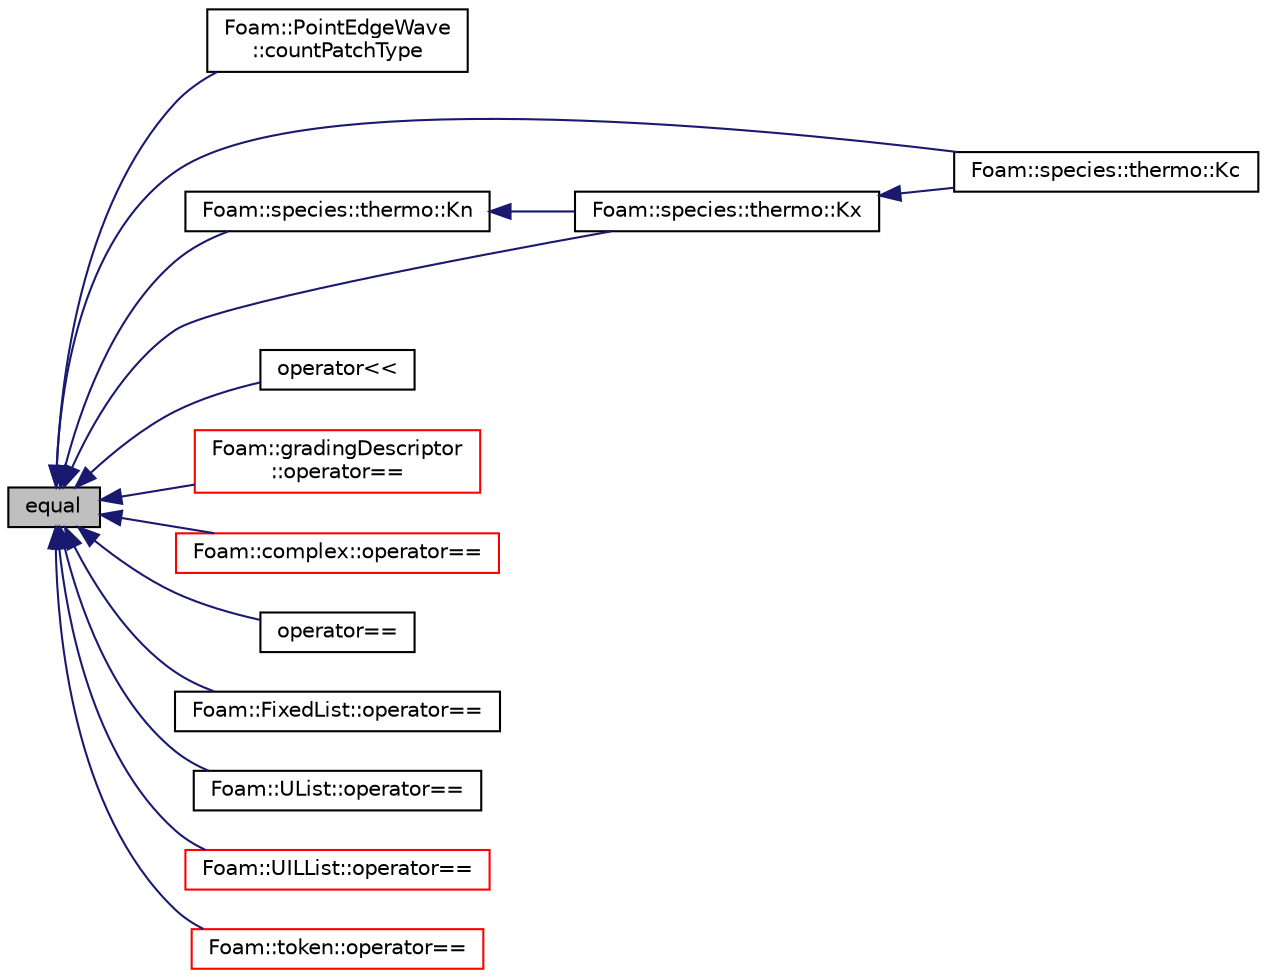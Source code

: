 digraph "equal"
{
  bgcolor="transparent";
  edge [fontname="Helvetica",fontsize="10",labelfontname="Helvetica",labelfontsize="10"];
  node [fontname="Helvetica",fontsize="10",shape=record];
  rankdir="LR";
  Node1 [label="equal",height=0.2,width=0.4,color="black", fillcolor="grey75", style="filled", fontcolor="black"];
  Node1 -> Node2 [dir="back",color="midnightblue",fontsize="10",style="solid",fontname="Helvetica"];
  Node2 [label="Foam::PointEdgeWave\l::countPatchType",height=0.2,width=0.4,color="black",URL="$a01878.html#af1e6afe589b1de4f22d3c8587a005161"];
  Node1 -> Node3 [dir="back",color="midnightblue",fontsize="10",style="solid",fontname="Helvetica"];
  Node3 [label="Foam::species::thermo::Kc",height=0.2,width=0.4,color="black",URL="$a02588.html#a758ae1857ef98548252958fac34add8c",tooltip="Equilibrium constant i.t.o. molar concentration. "];
  Node1 -> Node4 [dir="back",color="midnightblue",fontsize="10",style="solid",fontname="Helvetica"];
  Node4 [label="Foam::species::thermo::Kn",height=0.2,width=0.4,color="black",URL="$a02588.html#a6d43ecb5202da39bfed9596fa9a838b3",tooltip="Equilibrium constant [] i.t.o. number of moles. "];
  Node4 -> Node5 [dir="back",color="midnightblue",fontsize="10",style="solid",fontname="Helvetica"];
  Node5 [label="Foam::species::thermo::Kx",height=0.2,width=0.4,color="black",URL="$a02588.html#a613d826bfa4c542e9b63158ed8ab2d51",tooltip="Equilibrium constant [] i.t.o. mole-fractions. "];
  Node5 -> Node3 [dir="back",color="midnightblue",fontsize="10",style="solid",fontname="Helvetica"];
  Node1 -> Node5 [dir="back",color="midnightblue",fontsize="10",style="solid",fontname="Helvetica"];
  Node1 -> Node6 [dir="back",color="midnightblue",fontsize="10",style="solid",fontname="Helvetica"];
  Node6 [label="operator\<\<",height=0.2,width=0.4,color="black",URL="$a10733.html#a0a448785de2d29256d849c54b71fea9c"];
  Node1 -> Node7 [dir="back",color="midnightblue",fontsize="10",style="solid",fontname="Helvetica"];
  Node7 [label="Foam::gradingDescriptor\l::operator==",height=0.2,width=0.4,color="red",URL="$a00941.html#a25a54b20ab01dfaaf04ff13f7377c637"];
  Node1 -> Node8 [dir="back",color="midnightblue",fontsize="10",style="solid",fontname="Helvetica"];
  Node8 [label="Foam::complex::operator==",height=0.2,width=0.4,color="red",URL="$a00331.html#a66c8e2475f9c8b5e556ffd8ce3ef7f9a"];
  Node1 -> Node9 [dir="back",color="midnightblue",fontsize="10",style="solid",fontname="Helvetica"];
  Node9 [label="operator==",height=0.2,width=0.4,color="black",URL="$a10733.html#a8e02206e54fe065ca7085cc02bad260b"];
  Node1 -> Node10 [dir="back",color="midnightblue",fontsize="10",style="solid",fontname="Helvetica"];
  Node10 [label="Foam::FixedList::operator==",height=0.2,width=0.4,color="black",URL="$a00823.html#a0427df042e02e95edf357a9cbc079ba5",tooltip="Equality operation on FixedLists of the same type. "];
  Node1 -> Node11 [dir="back",color="midnightblue",fontsize="10",style="solid",fontname="Helvetica"];
  Node11 [label="Foam::UList::operator==",height=0.2,width=0.4,color="black",URL="$a02735.html#a7c0eed1100923434067e67463c0fc178",tooltip="Equality operation on ULists of the same type. "];
  Node1 -> Node12 [dir="back",color="midnightblue",fontsize="10",style="solid",fontname="Helvetica"];
  Node12 [label="Foam::UILList::operator==",height=0.2,width=0.4,color="red",URL="$a02732.html#a89726277938a2e6e7c53ecd83aa24ce1",tooltip="Equality operation on ULists of the same type. "];
  Node1 -> Node13 [dir="back",color="midnightblue",fontsize="10",style="solid",fontname="Helvetica"];
  Node13 [label="Foam::token::operator==",height=0.2,width=0.4,color="red",URL="$a02623.html#a65b69cdf466bd78cda746e4d83ccabb2"];
}
